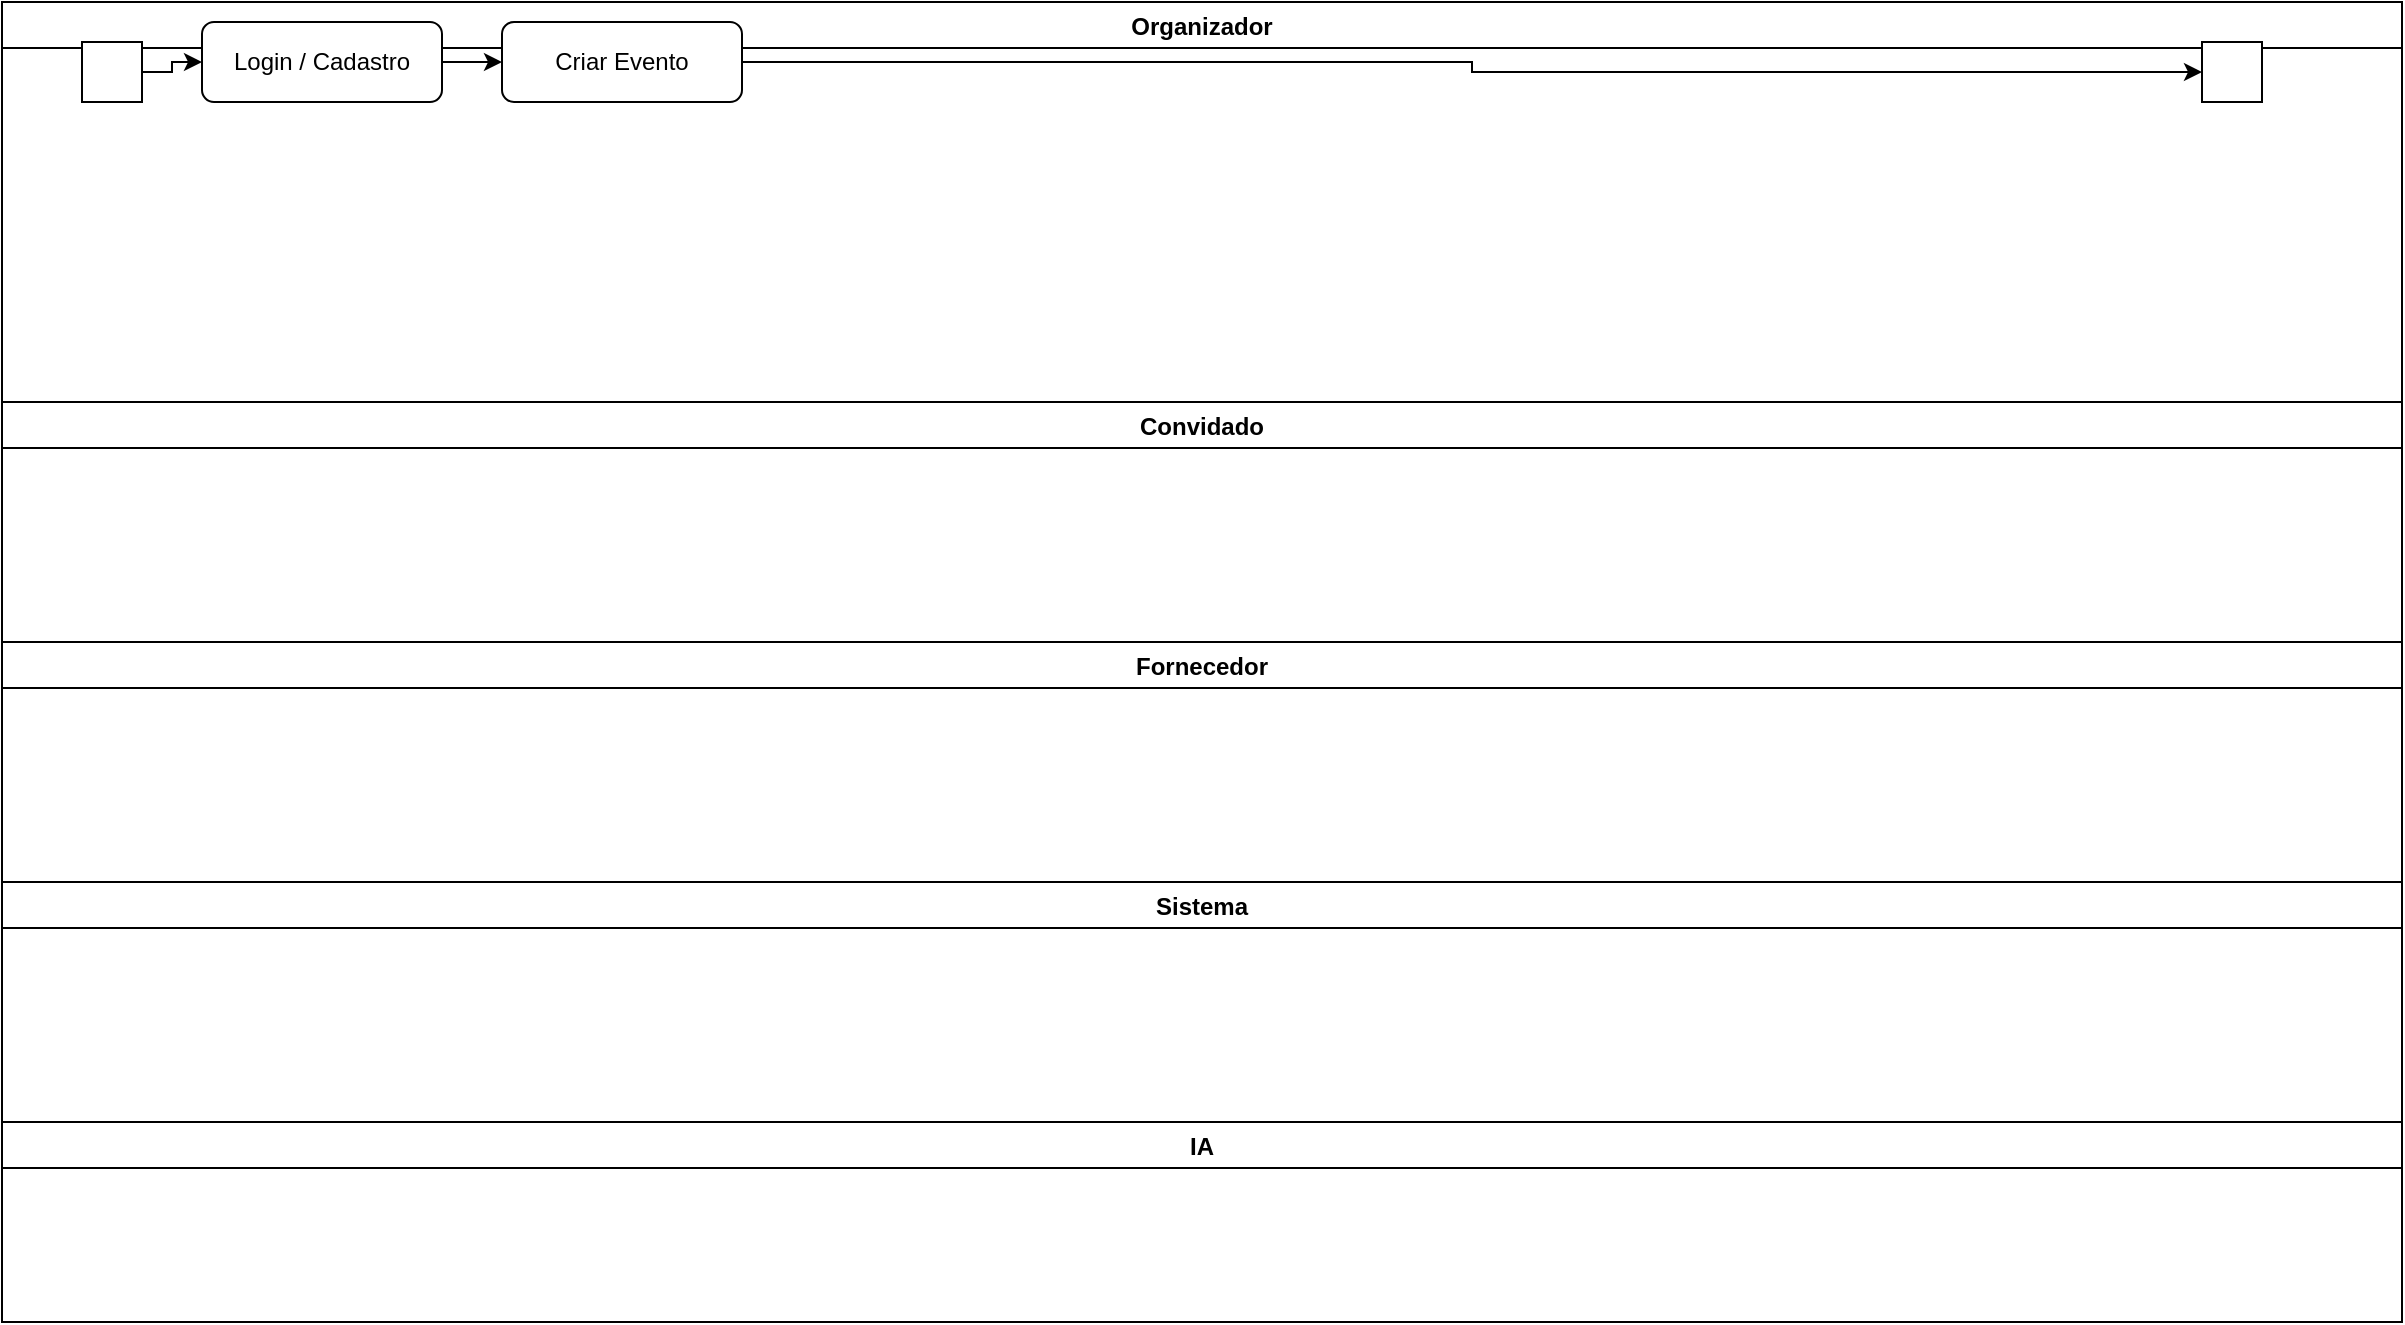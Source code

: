 
<mxfile>
  <diagram name="OrganizacaoEventoBPMN" id="0">
    <mxGraphModel dx="1400" dy="800" grid="1" gridSize="10" guides="1" tooltips="1" connect="1" arrows="1" fold="1" page="1" pageScale="1" pageWidth="850" pageHeight="1100" math="0" shadow="0">
      <root>
        <mxCell id="0"/>
        <mxCell id="1" parent="0"/>

        <!-- Pools (Organizador, Convidado, Fornecedor, Sistema, IA) -->
        <mxCell id="pool1" value="Organizador" style="swimlane" vertex="1" parent="1">
          <mxGeometry x="0" y="0" width="1200" height="200" as="geometry"/>
        </mxCell>

        <mxCell id="pool2" value="Convidado" style="swimlane" vertex="1" parent="1">
          <mxGeometry x="0" y="200" width="1200" height="120" as="geometry"/>
        </mxCell>

        <mxCell id="pool3" value="Fornecedor" style="swimlane" vertex="1" parent="1">
          <mxGeometry x="0" y="320" width="1200" height="120" as="geometry"/>
        </mxCell>

        <mxCell id="pool4" value="Sistema" style="swimlane" vertex="1" parent="1">
          <mxGeometry x="0" y="440" width="1200" height="120" as="geometry"/>
        </mxCell>

        <mxCell id="pool5" value="IA" style="swimlane" vertex="1" parent="1">
          <mxGeometry x="0" y="560" width="1200" height="100" as="geometry"/>
        </mxCell>

        <!-- Evento Inicial -->
        <mxCell id="start" value="" style="ellipse;whiteSpace=wrap;html=1;aspect=fixed;shape=startEvent;" vertex="1" parent="pool1">
          <mxGeometry x="40" y="20" width="30" height="30" as="geometry"/>
        </mxCell>

        <!-- Tarefa: Login / Cadastro -->
        <mxCell id="task1" value="Login / Cadastro" style="rounded=1;whiteSpace=wrap;html=1;" vertex="1" parent="pool1">
          <mxGeometry x="100" y="10" width="120" height="40" as="geometry"/>
        </mxCell>

        <!-- Tarefa: Criar Evento -->
        <mxCell id="task2" value="Criar Evento" style="rounded=1;whiteSpace=wrap;html=1;" vertex="1" parent="pool1">
          <mxGeometry x="250" y="10" width="120" height="40" as="geometry"/>
        </mxCell>

        <!-- Evento Final -->
        <mxCell id="end" value="" style="ellipse;whiteSpace=wrap;html=1;aspect=fixed;shape=endEvent;" vertex="1" parent="pool1">
          <mxGeometry x="1100" y="20" width="30" height="30" as="geometry"/>
        </mxCell>

        <!-- Conexões -->
        <mxCell id="edge1" style="edgeStyle=orthogonalEdgeStyle;rounded=0;" edge="1" source="start" target="task1" parent="1">
          <mxGeometry relative="1" as="geometry"/>
        </mxCell>
        <mxCell id="edge2" style="edgeStyle=orthogonalEdgeStyle;rounded=0;" edge="1" source="task1" target="task2" parent="1">
          <mxGeometry relative="1" as="geometry"/>
        </mxCell>
        <mxCell id="edge3" style="edgeStyle=orthogonalEdgeStyle;rounded=0;" edge="1" source="task2" target="end" parent="1">
          <mxGeometry relative="1" as="geometry"/>
        </mxCell>

      </root>
    </mxGraphModel>
  </diagram>
</mxfile>
